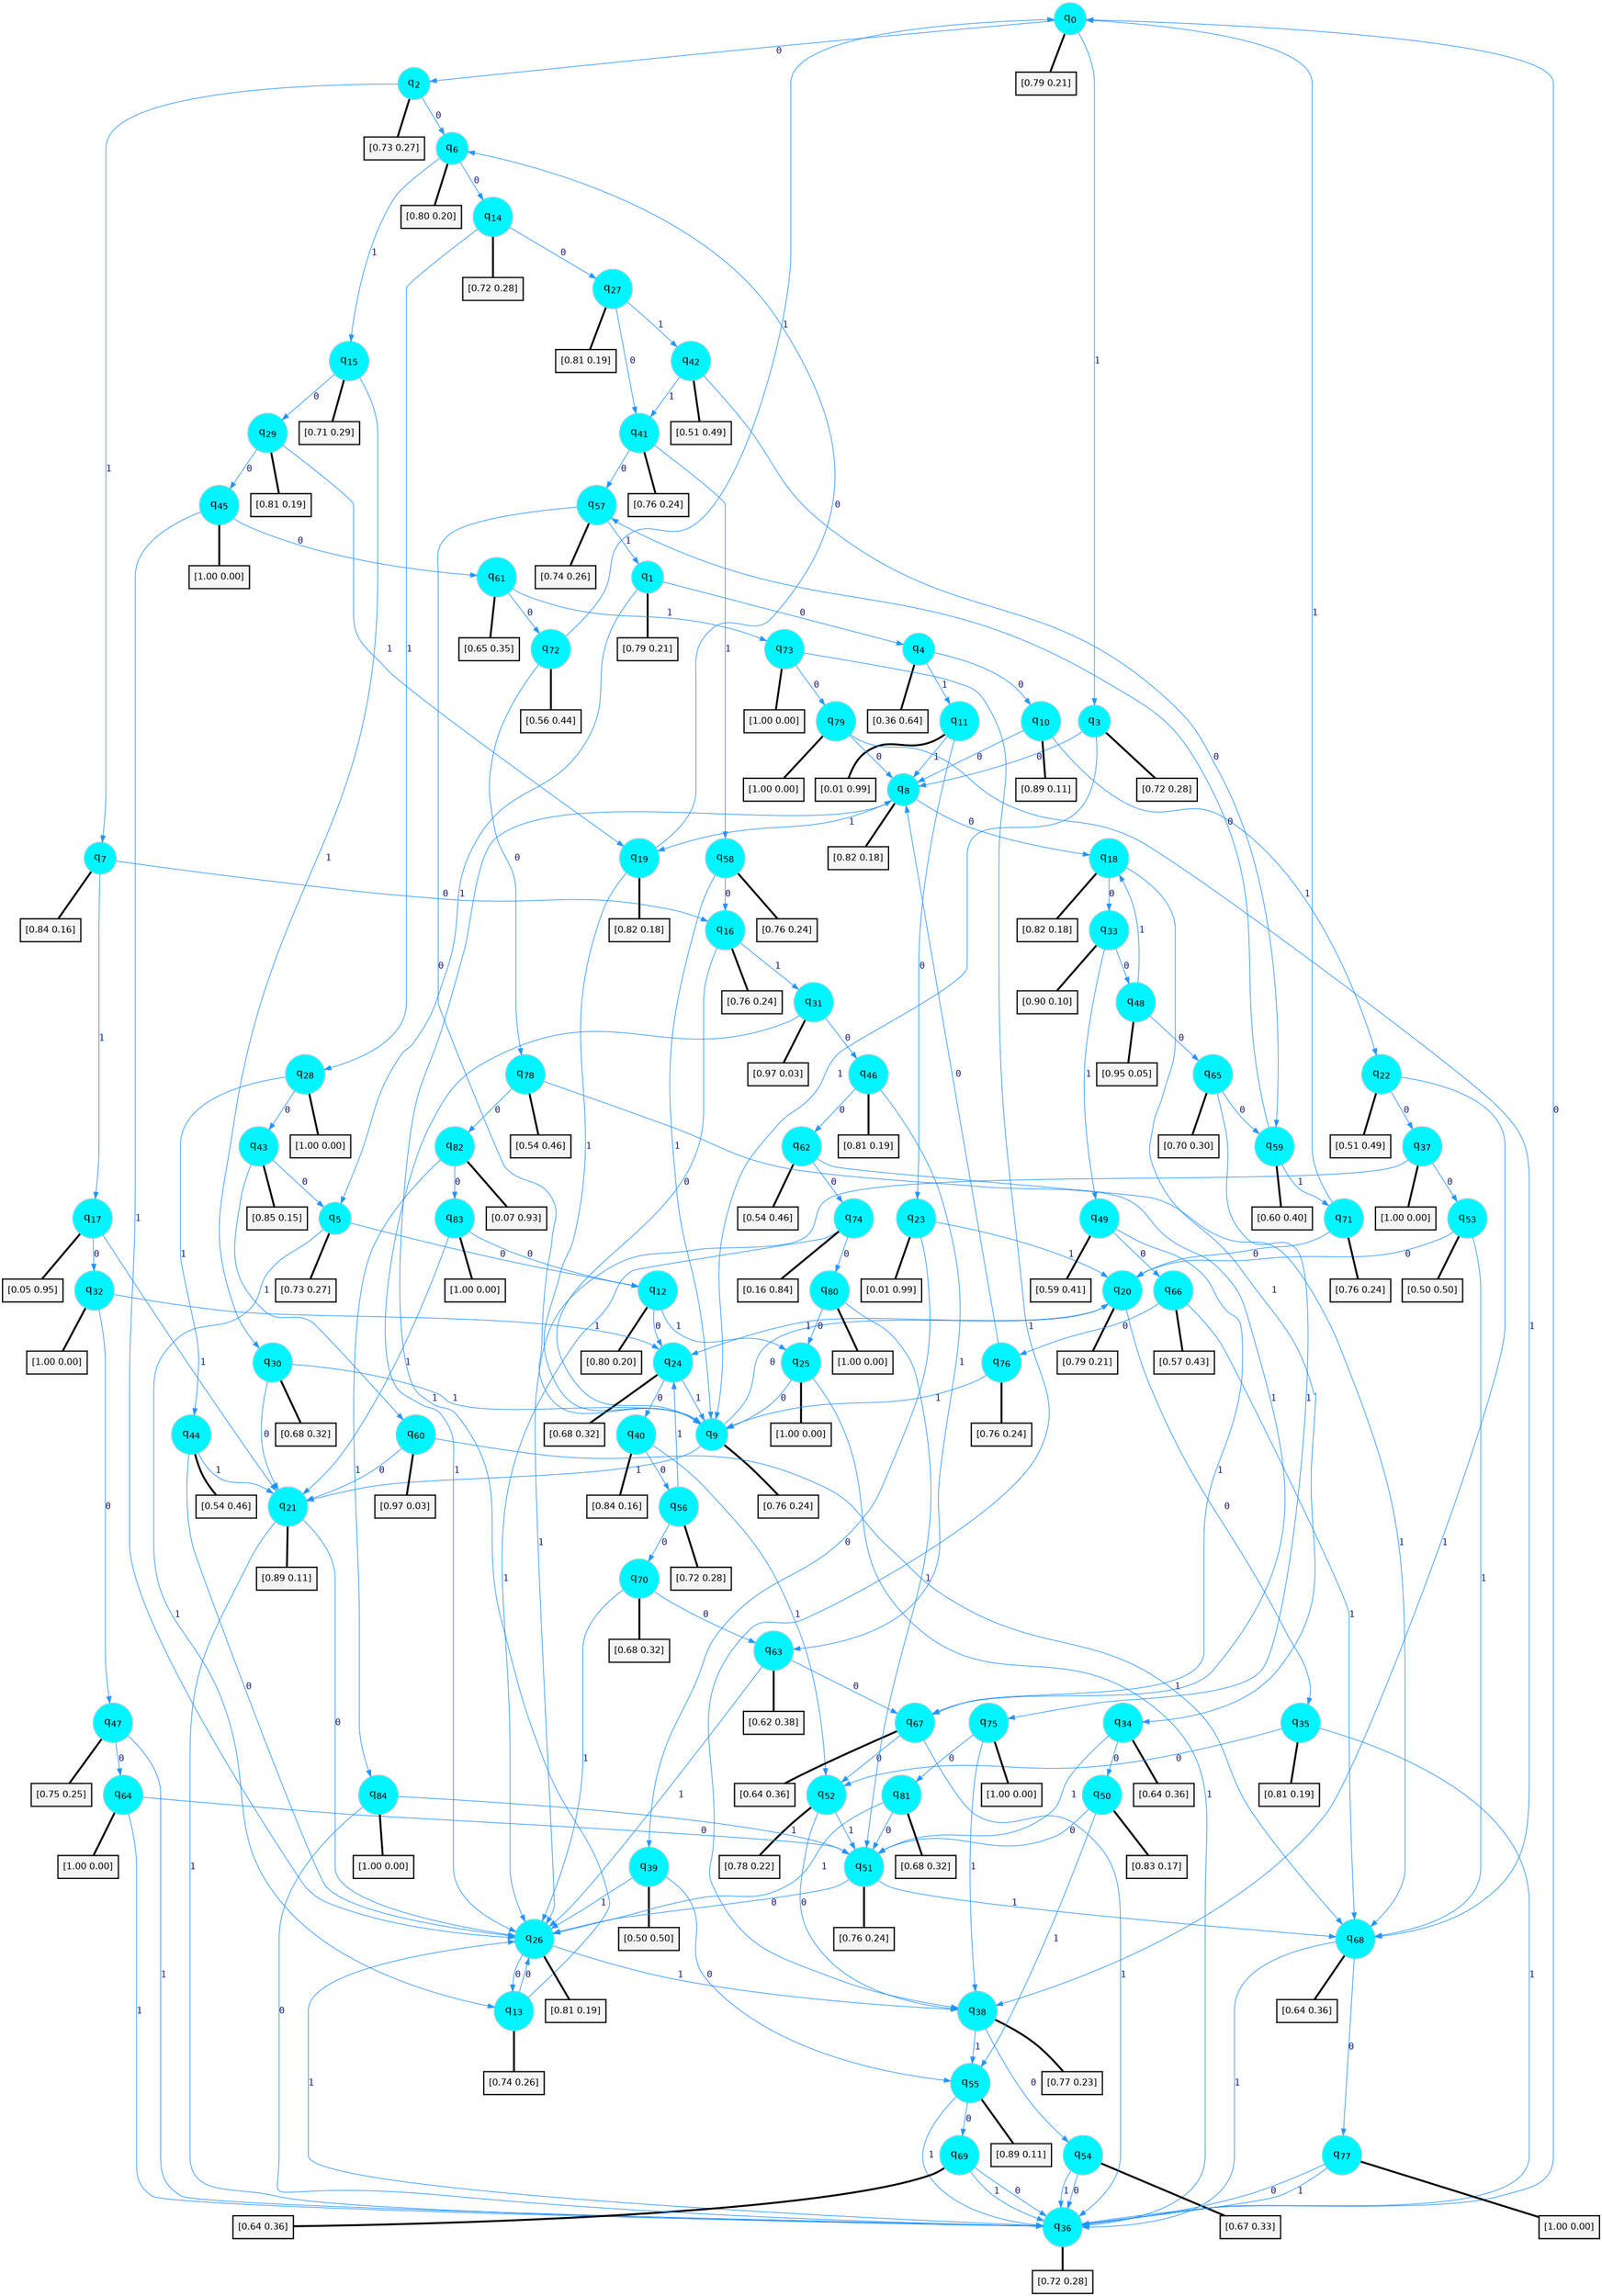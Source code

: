 digraph G {
graph [
bgcolor=transparent, dpi=300, rankdir=TD, size="40,25"];
node [
color=gray, fillcolor=turquoise1, fontcolor=black, fontname=Helvetica, fontsize=16, fontweight=bold, shape=circle, style=filled];
edge [
arrowsize=1, color=dodgerblue1, fontcolor=midnightblue, fontname=courier, fontweight=bold, penwidth=1, style=solid, weight=20];
0[label=<q<SUB>0</SUB>>];
1[label=<q<SUB>1</SUB>>];
2[label=<q<SUB>2</SUB>>];
3[label=<q<SUB>3</SUB>>];
4[label=<q<SUB>4</SUB>>];
5[label=<q<SUB>5</SUB>>];
6[label=<q<SUB>6</SUB>>];
7[label=<q<SUB>7</SUB>>];
8[label=<q<SUB>8</SUB>>];
9[label=<q<SUB>9</SUB>>];
10[label=<q<SUB>10</SUB>>];
11[label=<q<SUB>11</SUB>>];
12[label=<q<SUB>12</SUB>>];
13[label=<q<SUB>13</SUB>>];
14[label=<q<SUB>14</SUB>>];
15[label=<q<SUB>15</SUB>>];
16[label=<q<SUB>16</SUB>>];
17[label=<q<SUB>17</SUB>>];
18[label=<q<SUB>18</SUB>>];
19[label=<q<SUB>19</SUB>>];
20[label=<q<SUB>20</SUB>>];
21[label=<q<SUB>21</SUB>>];
22[label=<q<SUB>22</SUB>>];
23[label=<q<SUB>23</SUB>>];
24[label=<q<SUB>24</SUB>>];
25[label=<q<SUB>25</SUB>>];
26[label=<q<SUB>26</SUB>>];
27[label=<q<SUB>27</SUB>>];
28[label=<q<SUB>28</SUB>>];
29[label=<q<SUB>29</SUB>>];
30[label=<q<SUB>30</SUB>>];
31[label=<q<SUB>31</SUB>>];
32[label=<q<SUB>32</SUB>>];
33[label=<q<SUB>33</SUB>>];
34[label=<q<SUB>34</SUB>>];
35[label=<q<SUB>35</SUB>>];
36[label=<q<SUB>36</SUB>>];
37[label=<q<SUB>37</SUB>>];
38[label=<q<SUB>38</SUB>>];
39[label=<q<SUB>39</SUB>>];
40[label=<q<SUB>40</SUB>>];
41[label=<q<SUB>41</SUB>>];
42[label=<q<SUB>42</SUB>>];
43[label=<q<SUB>43</SUB>>];
44[label=<q<SUB>44</SUB>>];
45[label=<q<SUB>45</SUB>>];
46[label=<q<SUB>46</SUB>>];
47[label=<q<SUB>47</SUB>>];
48[label=<q<SUB>48</SUB>>];
49[label=<q<SUB>49</SUB>>];
50[label=<q<SUB>50</SUB>>];
51[label=<q<SUB>51</SUB>>];
52[label=<q<SUB>52</SUB>>];
53[label=<q<SUB>53</SUB>>];
54[label=<q<SUB>54</SUB>>];
55[label=<q<SUB>55</SUB>>];
56[label=<q<SUB>56</SUB>>];
57[label=<q<SUB>57</SUB>>];
58[label=<q<SUB>58</SUB>>];
59[label=<q<SUB>59</SUB>>];
60[label=<q<SUB>60</SUB>>];
61[label=<q<SUB>61</SUB>>];
62[label=<q<SUB>62</SUB>>];
63[label=<q<SUB>63</SUB>>];
64[label=<q<SUB>64</SUB>>];
65[label=<q<SUB>65</SUB>>];
66[label=<q<SUB>66</SUB>>];
67[label=<q<SUB>67</SUB>>];
68[label=<q<SUB>68</SUB>>];
69[label=<q<SUB>69</SUB>>];
70[label=<q<SUB>70</SUB>>];
71[label=<q<SUB>71</SUB>>];
72[label=<q<SUB>72</SUB>>];
73[label=<q<SUB>73</SUB>>];
74[label=<q<SUB>74</SUB>>];
75[label=<q<SUB>75</SUB>>];
76[label=<q<SUB>76</SUB>>];
77[label=<q<SUB>77</SUB>>];
78[label=<q<SUB>78</SUB>>];
79[label=<q<SUB>79</SUB>>];
80[label=<q<SUB>80</SUB>>];
81[label=<q<SUB>81</SUB>>];
82[label=<q<SUB>82</SUB>>];
83[label=<q<SUB>83</SUB>>];
84[label=<q<SUB>84</SUB>>];
85[label="[0.79 0.21]", shape=box,fontcolor=black, fontname=Helvetica, fontsize=14, penwidth=2, fillcolor=whitesmoke,color=black];
86[label="[0.79 0.21]", shape=box,fontcolor=black, fontname=Helvetica, fontsize=14, penwidth=2, fillcolor=whitesmoke,color=black];
87[label="[0.73 0.27]", shape=box,fontcolor=black, fontname=Helvetica, fontsize=14, penwidth=2, fillcolor=whitesmoke,color=black];
88[label="[0.72 0.28]", shape=box,fontcolor=black, fontname=Helvetica, fontsize=14, penwidth=2, fillcolor=whitesmoke,color=black];
89[label="[0.36 0.64]", shape=box,fontcolor=black, fontname=Helvetica, fontsize=14, penwidth=2, fillcolor=whitesmoke,color=black];
90[label="[0.73 0.27]", shape=box,fontcolor=black, fontname=Helvetica, fontsize=14, penwidth=2, fillcolor=whitesmoke,color=black];
91[label="[0.80 0.20]", shape=box,fontcolor=black, fontname=Helvetica, fontsize=14, penwidth=2, fillcolor=whitesmoke,color=black];
92[label="[0.84 0.16]", shape=box,fontcolor=black, fontname=Helvetica, fontsize=14, penwidth=2, fillcolor=whitesmoke,color=black];
93[label="[0.82 0.18]", shape=box,fontcolor=black, fontname=Helvetica, fontsize=14, penwidth=2, fillcolor=whitesmoke,color=black];
94[label="[0.76 0.24]", shape=box,fontcolor=black, fontname=Helvetica, fontsize=14, penwidth=2, fillcolor=whitesmoke,color=black];
95[label="[0.89 0.11]", shape=box,fontcolor=black, fontname=Helvetica, fontsize=14, penwidth=2, fillcolor=whitesmoke,color=black];
96[label="[0.01 0.99]", shape=box,fontcolor=black, fontname=Helvetica, fontsize=14, penwidth=2, fillcolor=whitesmoke,color=black];
97[label="[0.80 0.20]", shape=box,fontcolor=black, fontname=Helvetica, fontsize=14, penwidth=2, fillcolor=whitesmoke,color=black];
98[label="[0.74 0.26]", shape=box,fontcolor=black, fontname=Helvetica, fontsize=14, penwidth=2, fillcolor=whitesmoke,color=black];
99[label="[0.72 0.28]", shape=box,fontcolor=black, fontname=Helvetica, fontsize=14, penwidth=2, fillcolor=whitesmoke,color=black];
100[label="[0.71 0.29]", shape=box,fontcolor=black, fontname=Helvetica, fontsize=14, penwidth=2, fillcolor=whitesmoke,color=black];
101[label="[0.76 0.24]", shape=box,fontcolor=black, fontname=Helvetica, fontsize=14, penwidth=2, fillcolor=whitesmoke,color=black];
102[label="[0.05 0.95]", shape=box,fontcolor=black, fontname=Helvetica, fontsize=14, penwidth=2, fillcolor=whitesmoke,color=black];
103[label="[0.82 0.18]", shape=box,fontcolor=black, fontname=Helvetica, fontsize=14, penwidth=2, fillcolor=whitesmoke,color=black];
104[label="[0.82 0.18]", shape=box,fontcolor=black, fontname=Helvetica, fontsize=14, penwidth=2, fillcolor=whitesmoke,color=black];
105[label="[0.79 0.21]", shape=box,fontcolor=black, fontname=Helvetica, fontsize=14, penwidth=2, fillcolor=whitesmoke,color=black];
106[label="[0.89 0.11]", shape=box,fontcolor=black, fontname=Helvetica, fontsize=14, penwidth=2, fillcolor=whitesmoke,color=black];
107[label="[0.51 0.49]", shape=box,fontcolor=black, fontname=Helvetica, fontsize=14, penwidth=2, fillcolor=whitesmoke,color=black];
108[label="[0.01 0.99]", shape=box,fontcolor=black, fontname=Helvetica, fontsize=14, penwidth=2, fillcolor=whitesmoke,color=black];
109[label="[0.68 0.32]", shape=box,fontcolor=black, fontname=Helvetica, fontsize=14, penwidth=2, fillcolor=whitesmoke,color=black];
110[label="[1.00 0.00]", shape=box,fontcolor=black, fontname=Helvetica, fontsize=14, penwidth=2, fillcolor=whitesmoke,color=black];
111[label="[0.81 0.19]", shape=box,fontcolor=black, fontname=Helvetica, fontsize=14, penwidth=2, fillcolor=whitesmoke,color=black];
112[label="[0.81 0.19]", shape=box,fontcolor=black, fontname=Helvetica, fontsize=14, penwidth=2, fillcolor=whitesmoke,color=black];
113[label="[1.00 0.00]", shape=box,fontcolor=black, fontname=Helvetica, fontsize=14, penwidth=2, fillcolor=whitesmoke,color=black];
114[label="[0.81 0.19]", shape=box,fontcolor=black, fontname=Helvetica, fontsize=14, penwidth=2, fillcolor=whitesmoke,color=black];
115[label="[0.68 0.32]", shape=box,fontcolor=black, fontname=Helvetica, fontsize=14, penwidth=2, fillcolor=whitesmoke,color=black];
116[label="[0.97 0.03]", shape=box,fontcolor=black, fontname=Helvetica, fontsize=14, penwidth=2, fillcolor=whitesmoke,color=black];
117[label="[1.00 0.00]", shape=box,fontcolor=black, fontname=Helvetica, fontsize=14, penwidth=2, fillcolor=whitesmoke,color=black];
118[label="[0.90 0.10]", shape=box,fontcolor=black, fontname=Helvetica, fontsize=14, penwidth=2, fillcolor=whitesmoke,color=black];
119[label="[0.64 0.36]", shape=box,fontcolor=black, fontname=Helvetica, fontsize=14, penwidth=2, fillcolor=whitesmoke,color=black];
120[label="[0.81 0.19]", shape=box,fontcolor=black, fontname=Helvetica, fontsize=14, penwidth=2, fillcolor=whitesmoke,color=black];
121[label="[0.72 0.28]", shape=box,fontcolor=black, fontname=Helvetica, fontsize=14, penwidth=2, fillcolor=whitesmoke,color=black];
122[label="[1.00 0.00]", shape=box,fontcolor=black, fontname=Helvetica, fontsize=14, penwidth=2, fillcolor=whitesmoke,color=black];
123[label="[0.77 0.23]", shape=box,fontcolor=black, fontname=Helvetica, fontsize=14, penwidth=2, fillcolor=whitesmoke,color=black];
124[label="[0.50 0.50]", shape=box,fontcolor=black, fontname=Helvetica, fontsize=14, penwidth=2, fillcolor=whitesmoke,color=black];
125[label="[0.84 0.16]", shape=box,fontcolor=black, fontname=Helvetica, fontsize=14, penwidth=2, fillcolor=whitesmoke,color=black];
126[label="[0.76 0.24]", shape=box,fontcolor=black, fontname=Helvetica, fontsize=14, penwidth=2, fillcolor=whitesmoke,color=black];
127[label="[0.51 0.49]", shape=box,fontcolor=black, fontname=Helvetica, fontsize=14, penwidth=2, fillcolor=whitesmoke,color=black];
128[label="[0.85 0.15]", shape=box,fontcolor=black, fontname=Helvetica, fontsize=14, penwidth=2, fillcolor=whitesmoke,color=black];
129[label="[0.54 0.46]", shape=box,fontcolor=black, fontname=Helvetica, fontsize=14, penwidth=2, fillcolor=whitesmoke,color=black];
130[label="[1.00 0.00]", shape=box,fontcolor=black, fontname=Helvetica, fontsize=14, penwidth=2, fillcolor=whitesmoke,color=black];
131[label="[0.81 0.19]", shape=box,fontcolor=black, fontname=Helvetica, fontsize=14, penwidth=2, fillcolor=whitesmoke,color=black];
132[label="[0.75 0.25]", shape=box,fontcolor=black, fontname=Helvetica, fontsize=14, penwidth=2, fillcolor=whitesmoke,color=black];
133[label="[0.95 0.05]", shape=box,fontcolor=black, fontname=Helvetica, fontsize=14, penwidth=2, fillcolor=whitesmoke,color=black];
134[label="[0.59 0.41]", shape=box,fontcolor=black, fontname=Helvetica, fontsize=14, penwidth=2, fillcolor=whitesmoke,color=black];
135[label="[0.83 0.17]", shape=box,fontcolor=black, fontname=Helvetica, fontsize=14, penwidth=2, fillcolor=whitesmoke,color=black];
136[label="[0.76 0.24]", shape=box,fontcolor=black, fontname=Helvetica, fontsize=14, penwidth=2, fillcolor=whitesmoke,color=black];
137[label="[0.78 0.22]", shape=box,fontcolor=black, fontname=Helvetica, fontsize=14, penwidth=2, fillcolor=whitesmoke,color=black];
138[label="[0.50 0.50]", shape=box,fontcolor=black, fontname=Helvetica, fontsize=14, penwidth=2, fillcolor=whitesmoke,color=black];
139[label="[0.67 0.33]", shape=box,fontcolor=black, fontname=Helvetica, fontsize=14, penwidth=2, fillcolor=whitesmoke,color=black];
140[label="[0.89 0.11]", shape=box,fontcolor=black, fontname=Helvetica, fontsize=14, penwidth=2, fillcolor=whitesmoke,color=black];
141[label="[0.72 0.28]", shape=box,fontcolor=black, fontname=Helvetica, fontsize=14, penwidth=2, fillcolor=whitesmoke,color=black];
142[label="[0.74 0.26]", shape=box,fontcolor=black, fontname=Helvetica, fontsize=14, penwidth=2, fillcolor=whitesmoke,color=black];
143[label="[0.76 0.24]", shape=box,fontcolor=black, fontname=Helvetica, fontsize=14, penwidth=2, fillcolor=whitesmoke,color=black];
144[label="[0.60 0.40]", shape=box,fontcolor=black, fontname=Helvetica, fontsize=14, penwidth=2, fillcolor=whitesmoke,color=black];
145[label="[0.97 0.03]", shape=box,fontcolor=black, fontname=Helvetica, fontsize=14, penwidth=2, fillcolor=whitesmoke,color=black];
146[label="[0.65 0.35]", shape=box,fontcolor=black, fontname=Helvetica, fontsize=14, penwidth=2, fillcolor=whitesmoke,color=black];
147[label="[0.54 0.46]", shape=box,fontcolor=black, fontname=Helvetica, fontsize=14, penwidth=2, fillcolor=whitesmoke,color=black];
148[label="[0.62 0.38]", shape=box,fontcolor=black, fontname=Helvetica, fontsize=14, penwidth=2, fillcolor=whitesmoke,color=black];
149[label="[1.00 0.00]", shape=box,fontcolor=black, fontname=Helvetica, fontsize=14, penwidth=2, fillcolor=whitesmoke,color=black];
150[label="[0.70 0.30]", shape=box,fontcolor=black, fontname=Helvetica, fontsize=14, penwidth=2, fillcolor=whitesmoke,color=black];
151[label="[0.57 0.43]", shape=box,fontcolor=black, fontname=Helvetica, fontsize=14, penwidth=2, fillcolor=whitesmoke,color=black];
152[label="[0.64 0.36]", shape=box,fontcolor=black, fontname=Helvetica, fontsize=14, penwidth=2, fillcolor=whitesmoke,color=black];
153[label="[0.64 0.36]", shape=box,fontcolor=black, fontname=Helvetica, fontsize=14, penwidth=2, fillcolor=whitesmoke,color=black];
154[label="[0.64 0.36]", shape=box,fontcolor=black, fontname=Helvetica, fontsize=14, penwidth=2, fillcolor=whitesmoke,color=black];
155[label="[0.68 0.32]", shape=box,fontcolor=black, fontname=Helvetica, fontsize=14, penwidth=2, fillcolor=whitesmoke,color=black];
156[label="[0.76 0.24]", shape=box,fontcolor=black, fontname=Helvetica, fontsize=14, penwidth=2, fillcolor=whitesmoke,color=black];
157[label="[0.56 0.44]", shape=box,fontcolor=black, fontname=Helvetica, fontsize=14, penwidth=2, fillcolor=whitesmoke,color=black];
158[label="[1.00 0.00]", shape=box,fontcolor=black, fontname=Helvetica, fontsize=14, penwidth=2, fillcolor=whitesmoke,color=black];
159[label="[0.16 0.84]", shape=box,fontcolor=black, fontname=Helvetica, fontsize=14, penwidth=2, fillcolor=whitesmoke,color=black];
160[label="[1.00 0.00]", shape=box,fontcolor=black, fontname=Helvetica, fontsize=14, penwidth=2, fillcolor=whitesmoke,color=black];
161[label="[0.76 0.24]", shape=box,fontcolor=black, fontname=Helvetica, fontsize=14, penwidth=2, fillcolor=whitesmoke,color=black];
162[label="[1.00 0.00]", shape=box,fontcolor=black, fontname=Helvetica, fontsize=14, penwidth=2, fillcolor=whitesmoke,color=black];
163[label="[0.54 0.46]", shape=box,fontcolor=black, fontname=Helvetica, fontsize=14, penwidth=2, fillcolor=whitesmoke,color=black];
164[label="[1.00 0.00]", shape=box,fontcolor=black, fontname=Helvetica, fontsize=14, penwidth=2, fillcolor=whitesmoke,color=black];
165[label="[1.00 0.00]", shape=box,fontcolor=black, fontname=Helvetica, fontsize=14, penwidth=2, fillcolor=whitesmoke,color=black];
166[label="[0.68 0.32]", shape=box,fontcolor=black, fontname=Helvetica, fontsize=14, penwidth=2, fillcolor=whitesmoke,color=black];
167[label="[0.07 0.93]", shape=box,fontcolor=black, fontname=Helvetica, fontsize=14, penwidth=2, fillcolor=whitesmoke,color=black];
168[label="[1.00 0.00]", shape=box,fontcolor=black, fontname=Helvetica, fontsize=14, penwidth=2, fillcolor=whitesmoke,color=black];
169[label="[1.00 0.00]", shape=box,fontcolor=black, fontname=Helvetica, fontsize=14, penwidth=2, fillcolor=whitesmoke,color=black];
0->2 [label=0];
0->3 [label=1];
0->85 [arrowhead=none, penwidth=3,color=black];
1->4 [label=0];
1->5 [label=1];
1->86 [arrowhead=none, penwidth=3,color=black];
2->6 [label=0];
2->7 [label=1];
2->87 [arrowhead=none, penwidth=3,color=black];
3->8 [label=0];
3->9 [label=1];
3->88 [arrowhead=none, penwidth=3,color=black];
4->10 [label=0];
4->11 [label=1];
4->89 [arrowhead=none, penwidth=3,color=black];
5->12 [label=0];
5->13 [label=1];
5->90 [arrowhead=none, penwidth=3,color=black];
6->14 [label=0];
6->15 [label=1];
6->91 [arrowhead=none, penwidth=3,color=black];
7->16 [label=0];
7->17 [label=1];
7->92 [arrowhead=none, penwidth=3,color=black];
8->18 [label=0];
8->19 [label=1];
8->93 [arrowhead=none, penwidth=3,color=black];
9->20 [label=0];
9->21 [label=1];
9->94 [arrowhead=none, penwidth=3,color=black];
10->8 [label=0];
10->22 [label=1];
10->95 [arrowhead=none, penwidth=3,color=black];
11->23 [label=0];
11->8 [label=1];
11->96 [arrowhead=none, penwidth=3,color=black];
12->24 [label=0];
12->25 [label=1];
12->97 [arrowhead=none, penwidth=3,color=black];
13->26 [label=0];
13->8 [label=1];
13->98 [arrowhead=none, penwidth=3,color=black];
14->27 [label=0];
14->28 [label=1];
14->99 [arrowhead=none, penwidth=3,color=black];
15->29 [label=0];
15->30 [label=1];
15->100 [arrowhead=none, penwidth=3,color=black];
16->9 [label=0];
16->31 [label=1];
16->101 [arrowhead=none, penwidth=3,color=black];
17->32 [label=0];
17->21 [label=1];
17->102 [arrowhead=none, penwidth=3,color=black];
18->33 [label=0];
18->34 [label=1];
18->103 [arrowhead=none, penwidth=3,color=black];
19->6 [label=0];
19->9 [label=1];
19->104 [arrowhead=none, penwidth=3,color=black];
20->35 [label=0];
20->24 [label=1];
20->105 [arrowhead=none, penwidth=3,color=black];
21->26 [label=0];
21->36 [label=1];
21->106 [arrowhead=none, penwidth=3,color=black];
22->37 [label=0];
22->38 [label=1];
22->107 [arrowhead=none, penwidth=3,color=black];
23->39 [label=0];
23->20 [label=1];
23->108 [arrowhead=none, penwidth=3,color=black];
24->40 [label=0];
24->9 [label=1];
24->109 [arrowhead=none, penwidth=3,color=black];
25->9 [label=0];
25->36 [label=1];
25->110 [arrowhead=none, penwidth=3,color=black];
26->13 [label=0];
26->38 [label=1];
26->111 [arrowhead=none, penwidth=3,color=black];
27->41 [label=0];
27->42 [label=1];
27->112 [arrowhead=none, penwidth=3,color=black];
28->43 [label=0];
28->44 [label=1];
28->113 [arrowhead=none, penwidth=3,color=black];
29->45 [label=0];
29->19 [label=1];
29->114 [arrowhead=none, penwidth=3,color=black];
30->21 [label=0];
30->9 [label=1];
30->115 [arrowhead=none, penwidth=3,color=black];
31->46 [label=0];
31->26 [label=1];
31->116 [arrowhead=none, penwidth=3,color=black];
32->47 [label=0];
32->24 [label=1];
32->117 [arrowhead=none, penwidth=3,color=black];
33->48 [label=0];
33->49 [label=1];
33->118 [arrowhead=none, penwidth=3,color=black];
34->50 [label=0];
34->51 [label=1];
34->119 [arrowhead=none, penwidth=3,color=black];
35->52 [label=0];
35->36 [label=1];
35->120 [arrowhead=none, penwidth=3,color=black];
36->0 [label=0];
36->26 [label=1];
36->121 [arrowhead=none, penwidth=3,color=black];
37->53 [label=0];
37->26 [label=1];
37->122 [arrowhead=none, penwidth=3,color=black];
38->54 [label=0];
38->55 [label=1];
38->123 [arrowhead=none, penwidth=3,color=black];
39->55 [label=0];
39->26 [label=1];
39->124 [arrowhead=none, penwidth=3,color=black];
40->56 [label=0];
40->52 [label=1];
40->125 [arrowhead=none, penwidth=3,color=black];
41->57 [label=0];
41->58 [label=1];
41->126 [arrowhead=none, penwidth=3,color=black];
42->59 [label=0];
42->41 [label=1];
42->127 [arrowhead=none, penwidth=3,color=black];
43->5 [label=0];
43->60 [label=1];
43->128 [arrowhead=none, penwidth=3,color=black];
44->26 [label=0];
44->21 [label=1];
44->129 [arrowhead=none, penwidth=3,color=black];
45->61 [label=0];
45->26 [label=1];
45->130 [arrowhead=none, penwidth=3,color=black];
46->62 [label=0];
46->63 [label=1];
46->131 [arrowhead=none, penwidth=3,color=black];
47->64 [label=0];
47->36 [label=1];
47->132 [arrowhead=none, penwidth=3,color=black];
48->65 [label=0];
48->18 [label=1];
48->133 [arrowhead=none, penwidth=3,color=black];
49->66 [label=0];
49->67 [label=1];
49->134 [arrowhead=none, penwidth=3,color=black];
50->51 [label=0];
50->55 [label=1];
50->135 [arrowhead=none, penwidth=3,color=black];
51->26 [label=0];
51->68 [label=1];
51->136 [arrowhead=none, penwidth=3,color=black];
52->38 [label=0];
52->51 [label=1];
52->137 [arrowhead=none, penwidth=3,color=black];
53->20 [label=0];
53->68 [label=1];
53->138 [arrowhead=none, penwidth=3,color=black];
54->36 [label=0];
54->36 [label=1];
54->139 [arrowhead=none, penwidth=3,color=black];
55->69 [label=0];
55->36 [label=1];
55->140 [arrowhead=none, penwidth=3,color=black];
56->70 [label=0];
56->24 [label=1];
56->141 [arrowhead=none, penwidth=3,color=black];
57->9 [label=0];
57->1 [label=1];
57->142 [arrowhead=none, penwidth=3,color=black];
58->16 [label=0];
58->9 [label=1];
58->143 [arrowhead=none, penwidth=3,color=black];
59->57 [label=0];
59->71 [label=1];
59->144 [arrowhead=none, penwidth=3,color=black];
60->21 [label=0];
60->68 [label=1];
60->145 [arrowhead=none, penwidth=3,color=black];
61->72 [label=0];
61->73 [label=1];
61->146 [arrowhead=none, penwidth=3,color=black];
62->74 [label=0];
62->68 [label=1];
62->147 [arrowhead=none, penwidth=3,color=black];
63->67 [label=0];
63->26 [label=1];
63->148 [arrowhead=none, penwidth=3,color=black];
64->51 [label=0];
64->36 [label=1];
64->149 [arrowhead=none, penwidth=3,color=black];
65->59 [label=0];
65->75 [label=1];
65->150 [arrowhead=none, penwidth=3,color=black];
66->76 [label=0];
66->68 [label=1];
66->151 [arrowhead=none, penwidth=3,color=black];
67->52 [label=0];
67->36 [label=1];
67->152 [arrowhead=none, penwidth=3,color=black];
68->77 [label=0];
68->36 [label=1];
68->153 [arrowhead=none, penwidth=3,color=black];
69->36 [label=0];
69->36 [label=1];
69->154 [arrowhead=none, penwidth=3,color=black];
70->63 [label=0];
70->26 [label=1];
70->155 [arrowhead=none, penwidth=3,color=black];
71->20 [label=0];
71->0 [label=1];
71->156 [arrowhead=none, penwidth=3,color=black];
72->78 [label=0];
72->0 [label=1];
72->157 [arrowhead=none, penwidth=3,color=black];
73->79 [label=0];
73->38 [label=1];
73->158 [arrowhead=none, penwidth=3,color=black];
74->80 [label=0];
74->26 [label=1];
74->159 [arrowhead=none, penwidth=3,color=black];
75->81 [label=0];
75->38 [label=1];
75->160 [arrowhead=none, penwidth=3,color=black];
76->8 [label=0];
76->9 [label=1];
76->161 [arrowhead=none, penwidth=3,color=black];
77->36 [label=0];
77->36 [label=1];
77->162 [arrowhead=none, penwidth=3,color=black];
78->82 [label=0];
78->67 [label=1];
78->163 [arrowhead=none, penwidth=3,color=black];
79->8 [label=0];
79->68 [label=1];
79->164 [arrowhead=none, penwidth=3,color=black];
80->25 [label=0];
80->51 [label=1];
80->165 [arrowhead=none, penwidth=3,color=black];
81->51 [label=0];
81->26 [label=1];
81->166 [arrowhead=none, penwidth=3,color=black];
82->83 [label=0];
82->84 [label=1];
82->167 [arrowhead=none, penwidth=3,color=black];
83->12 [label=0];
83->21 [label=1];
83->168 [arrowhead=none, penwidth=3,color=black];
84->36 [label=0];
84->51 [label=1];
84->169 [arrowhead=none, penwidth=3,color=black];
}
